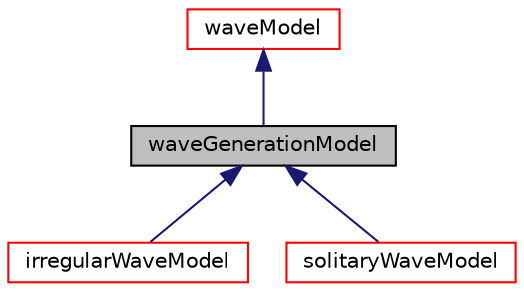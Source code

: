 digraph "waveGenerationModel"
{
  bgcolor="transparent";
  edge [fontname="Helvetica",fontsize="10",labelfontname="Helvetica",labelfontsize="10"];
  node [fontname="Helvetica",fontsize="10",shape=record];
  Node1 [label="waveGenerationModel",height=0.2,width=0.4,color="black", fillcolor="grey75", style="filled" fontcolor="black"];
  Node2 -> Node1 [dir="back",color="midnightblue",fontsize="10",style="solid",fontname="Helvetica"];
  Node2 [label="waveModel",height=0.2,width=0.4,color="red",URL="$classFoam_1_1waveModel.html",tooltip="Base class for waveModels. "];
  Node1 -> Node3 [dir="back",color="midnightblue",fontsize="10",style="solid",fontname="Helvetica"];
  Node3 [label="irregularWaveModel",height=0.2,width=0.4,color="red",URL="$classFoam_1_1waveModels_1_1irregularWaveModel.html"];
  Node1 -> Node4 [dir="back",color="midnightblue",fontsize="10",style="solid",fontname="Helvetica"];
  Node4 [label="solitaryWaveModel",height=0.2,width=0.4,color="red",URL="$classFoam_1_1waveModels_1_1solitaryWaveModel.html"];
}
